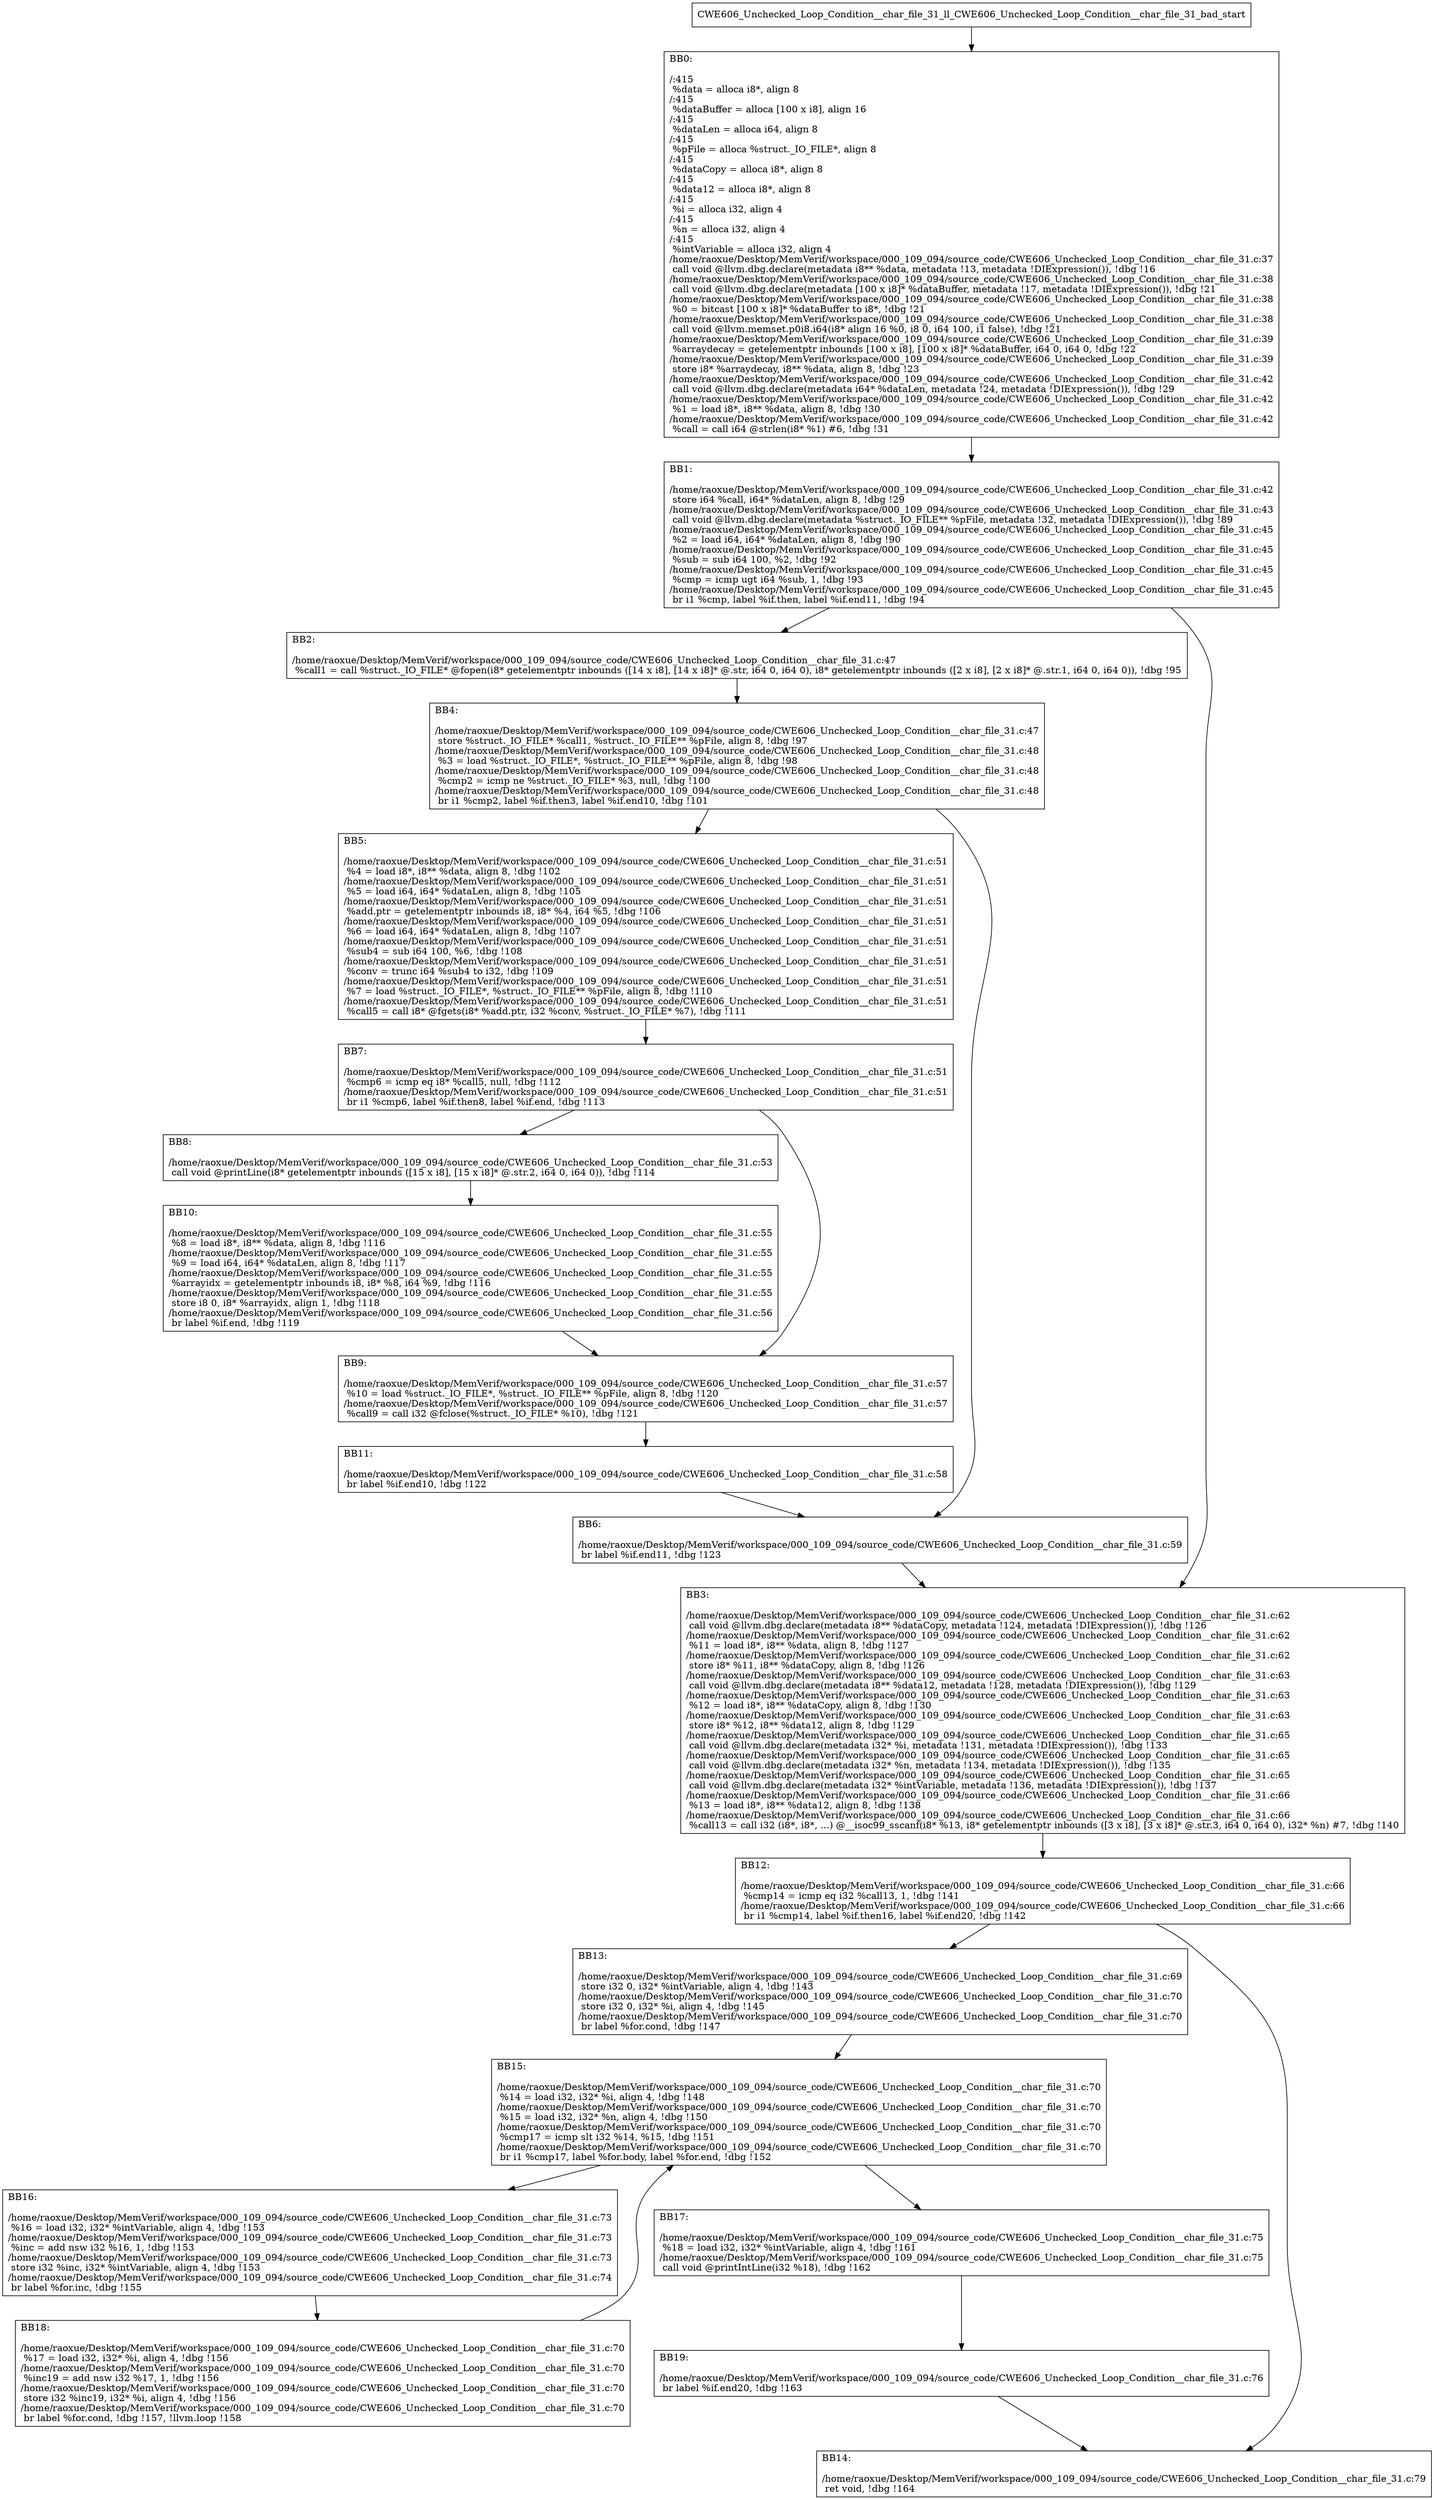 digraph "CFG for'CWE606_Unchecked_Loop_Condition__char_file_31_ll_CWE606_Unchecked_Loop_Condition__char_file_31_bad' function" {
	BBCWE606_Unchecked_Loop_Condition__char_file_31_ll_CWE606_Unchecked_Loop_Condition__char_file_31_bad_start[shape=record,label="{CWE606_Unchecked_Loop_Condition__char_file_31_ll_CWE606_Unchecked_Loop_Condition__char_file_31_bad_start}"];
	BBCWE606_Unchecked_Loop_Condition__char_file_31_ll_CWE606_Unchecked_Loop_Condition__char_file_31_bad_start-> CWE606_Unchecked_Loop_Condition__char_file_31_ll_CWE606_Unchecked_Loop_Condition__char_file_31_badBB0;
	CWE606_Unchecked_Loop_Condition__char_file_31_ll_CWE606_Unchecked_Loop_Condition__char_file_31_badBB0 [shape=record, label="{BB0:\l\l/:415\l
  %data = alloca i8*, align 8\l
/:415\l
  %dataBuffer = alloca [100 x i8], align 16\l
/:415\l
  %dataLen = alloca i64, align 8\l
/:415\l
  %pFile = alloca %struct._IO_FILE*, align 8\l
/:415\l
  %dataCopy = alloca i8*, align 8\l
/:415\l
  %data12 = alloca i8*, align 8\l
/:415\l
  %i = alloca i32, align 4\l
/:415\l
  %n = alloca i32, align 4\l
/:415\l
  %intVariable = alloca i32, align 4\l
/home/raoxue/Desktop/MemVerif/workspace/000_109_094/source_code/CWE606_Unchecked_Loop_Condition__char_file_31.c:37\l
  call void @llvm.dbg.declare(metadata i8** %data, metadata !13, metadata !DIExpression()), !dbg !16\l
/home/raoxue/Desktop/MemVerif/workspace/000_109_094/source_code/CWE606_Unchecked_Loop_Condition__char_file_31.c:38\l
  call void @llvm.dbg.declare(metadata [100 x i8]* %dataBuffer, metadata !17, metadata !DIExpression()), !dbg !21\l
/home/raoxue/Desktop/MemVerif/workspace/000_109_094/source_code/CWE606_Unchecked_Loop_Condition__char_file_31.c:38\l
  %0 = bitcast [100 x i8]* %dataBuffer to i8*, !dbg !21\l
/home/raoxue/Desktop/MemVerif/workspace/000_109_094/source_code/CWE606_Unchecked_Loop_Condition__char_file_31.c:38\l
  call void @llvm.memset.p0i8.i64(i8* align 16 %0, i8 0, i64 100, i1 false), !dbg !21\l
/home/raoxue/Desktop/MemVerif/workspace/000_109_094/source_code/CWE606_Unchecked_Loop_Condition__char_file_31.c:39\l
  %arraydecay = getelementptr inbounds [100 x i8], [100 x i8]* %dataBuffer, i64 0, i64 0, !dbg !22\l
/home/raoxue/Desktop/MemVerif/workspace/000_109_094/source_code/CWE606_Unchecked_Loop_Condition__char_file_31.c:39\l
  store i8* %arraydecay, i8** %data, align 8, !dbg !23\l
/home/raoxue/Desktop/MemVerif/workspace/000_109_094/source_code/CWE606_Unchecked_Loop_Condition__char_file_31.c:42\l
  call void @llvm.dbg.declare(metadata i64* %dataLen, metadata !24, metadata !DIExpression()), !dbg !29\l
/home/raoxue/Desktop/MemVerif/workspace/000_109_094/source_code/CWE606_Unchecked_Loop_Condition__char_file_31.c:42\l
  %1 = load i8*, i8** %data, align 8, !dbg !30\l
/home/raoxue/Desktop/MemVerif/workspace/000_109_094/source_code/CWE606_Unchecked_Loop_Condition__char_file_31.c:42\l
  %call = call i64 @strlen(i8* %1) #6, !dbg !31\l
}"];
	CWE606_Unchecked_Loop_Condition__char_file_31_ll_CWE606_Unchecked_Loop_Condition__char_file_31_badBB0-> CWE606_Unchecked_Loop_Condition__char_file_31_ll_CWE606_Unchecked_Loop_Condition__char_file_31_badBB1;
	CWE606_Unchecked_Loop_Condition__char_file_31_ll_CWE606_Unchecked_Loop_Condition__char_file_31_badBB1 [shape=record, label="{BB1:\l\l/home/raoxue/Desktop/MemVerif/workspace/000_109_094/source_code/CWE606_Unchecked_Loop_Condition__char_file_31.c:42\l
  store i64 %call, i64* %dataLen, align 8, !dbg !29\l
/home/raoxue/Desktop/MemVerif/workspace/000_109_094/source_code/CWE606_Unchecked_Loop_Condition__char_file_31.c:43\l
  call void @llvm.dbg.declare(metadata %struct._IO_FILE** %pFile, metadata !32, metadata !DIExpression()), !dbg !89\l
/home/raoxue/Desktop/MemVerif/workspace/000_109_094/source_code/CWE606_Unchecked_Loop_Condition__char_file_31.c:45\l
  %2 = load i64, i64* %dataLen, align 8, !dbg !90\l
/home/raoxue/Desktop/MemVerif/workspace/000_109_094/source_code/CWE606_Unchecked_Loop_Condition__char_file_31.c:45\l
  %sub = sub i64 100, %2, !dbg !92\l
/home/raoxue/Desktop/MemVerif/workspace/000_109_094/source_code/CWE606_Unchecked_Loop_Condition__char_file_31.c:45\l
  %cmp = icmp ugt i64 %sub, 1, !dbg !93\l
/home/raoxue/Desktop/MemVerif/workspace/000_109_094/source_code/CWE606_Unchecked_Loop_Condition__char_file_31.c:45\l
  br i1 %cmp, label %if.then, label %if.end11, !dbg !94\l
}"];
	CWE606_Unchecked_Loop_Condition__char_file_31_ll_CWE606_Unchecked_Loop_Condition__char_file_31_badBB1-> CWE606_Unchecked_Loop_Condition__char_file_31_ll_CWE606_Unchecked_Loop_Condition__char_file_31_badBB2;
	CWE606_Unchecked_Loop_Condition__char_file_31_ll_CWE606_Unchecked_Loop_Condition__char_file_31_badBB1-> CWE606_Unchecked_Loop_Condition__char_file_31_ll_CWE606_Unchecked_Loop_Condition__char_file_31_badBB3;
	CWE606_Unchecked_Loop_Condition__char_file_31_ll_CWE606_Unchecked_Loop_Condition__char_file_31_badBB2 [shape=record, label="{BB2:\l\l/home/raoxue/Desktop/MemVerif/workspace/000_109_094/source_code/CWE606_Unchecked_Loop_Condition__char_file_31.c:47\l
  %call1 = call %struct._IO_FILE* @fopen(i8* getelementptr inbounds ([14 x i8], [14 x i8]* @.str, i64 0, i64 0), i8* getelementptr inbounds ([2 x i8], [2 x i8]* @.str.1, i64 0, i64 0)), !dbg !95\l
}"];
	CWE606_Unchecked_Loop_Condition__char_file_31_ll_CWE606_Unchecked_Loop_Condition__char_file_31_badBB2-> CWE606_Unchecked_Loop_Condition__char_file_31_ll_CWE606_Unchecked_Loop_Condition__char_file_31_badBB4;
	CWE606_Unchecked_Loop_Condition__char_file_31_ll_CWE606_Unchecked_Loop_Condition__char_file_31_badBB4 [shape=record, label="{BB4:\l\l/home/raoxue/Desktop/MemVerif/workspace/000_109_094/source_code/CWE606_Unchecked_Loop_Condition__char_file_31.c:47\l
  store %struct._IO_FILE* %call1, %struct._IO_FILE** %pFile, align 8, !dbg !97\l
/home/raoxue/Desktop/MemVerif/workspace/000_109_094/source_code/CWE606_Unchecked_Loop_Condition__char_file_31.c:48\l
  %3 = load %struct._IO_FILE*, %struct._IO_FILE** %pFile, align 8, !dbg !98\l
/home/raoxue/Desktop/MemVerif/workspace/000_109_094/source_code/CWE606_Unchecked_Loop_Condition__char_file_31.c:48\l
  %cmp2 = icmp ne %struct._IO_FILE* %3, null, !dbg !100\l
/home/raoxue/Desktop/MemVerif/workspace/000_109_094/source_code/CWE606_Unchecked_Loop_Condition__char_file_31.c:48\l
  br i1 %cmp2, label %if.then3, label %if.end10, !dbg !101\l
}"];
	CWE606_Unchecked_Loop_Condition__char_file_31_ll_CWE606_Unchecked_Loop_Condition__char_file_31_badBB4-> CWE606_Unchecked_Loop_Condition__char_file_31_ll_CWE606_Unchecked_Loop_Condition__char_file_31_badBB5;
	CWE606_Unchecked_Loop_Condition__char_file_31_ll_CWE606_Unchecked_Loop_Condition__char_file_31_badBB4-> CWE606_Unchecked_Loop_Condition__char_file_31_ll_CWE606_Unchecked_Loop_Condition__char_file_31_badBB6;
	CWE606_Unchecked_Loop_Condition__char_file_31_ll_CWE606_Unchecked_Loop_Condition__char_file_31_badBB5 [shape=record, label="{BB5:\l\l/home/raoxue/Desktop/MemVerif/workspace/000_109_094/source_code/CWE606_Unchecked_Loop_Condition__char_file_31.c:51\l
  %4 = load i8*, i8** %data, align 8, !dbg !102\l
/home/raoxue/Desktop/MemVerif/workspace/000_109_094/source_code/CWE606_Unchecked_Loop_Condition__char_file_31.c:51\l
  %5 = load i64, i64* %dataLen, align 8, !dbg !105\l
/home/raoxue/Desktop/MemVerif/workspace/000_109_094/source_code/CWE606_Unchecked_Loop_Condition__char_file_31.c:51\l
  %add.ptr = getelementptr inbounds i8, i8* %4, i64 %5, !dbg !106\l
/home/raoxue/Desktop/MemVerif/workspace/000_109_094/source_code/CWE606_Unchecked_Loop_Condition__char_file_31.c:51\l
  %6 = load i64, i64* %dataLen, align 8, !dbg !107\l
/home/raoxue/Desktop/MemVerif/workspace/000_109_094/source_code/CWE606_Unchecked_Loop_Condition__char_file_31.c:51\l
  %sub4 = sub i64 100, %6, !dbg !108\l
/home/raoxue/Desktop/MemVerif/workspace/000_109_094/source_code/CWE606_Unchecked_Loop_Condition__char_file_31.c:51\l
  %conv = trunc i64 %sub4 to i32, !dbg !109\l
/home/raoxue/Desktop/MemVerif/workspace/000_109_094/source_code/CWE606_Unchecked_Loop_Condition__char_file_31.c:51\l
  %7 = load %struct._IO_FILE*, %struct._IO_FILE** %pFile, align 8, !dbg !110\l
/home/raoxue/Desktop/MemVerif/workspace/000_109_094/source_code/CWE606_Unchecked_Loop_Condition__char_file_31.c:51\l
  %call5 = call i8* @fgets(i8* %add.ptr, i32 %conv, %struct._IO_FILE* %7), !dbg !111\l
}"];
	CWE606_Unchecked_Loop_Condition__char_file_31_ll_CWE606_Unchecked_Loop_Condition__char_file_31_badBB5-> CWE606_Unchecked_Loop_Condition__char_file_31_ll_CWE606_Unchecked_Loop_Condition__char_file_31_badBB7;
	CWE606_Unchecked_Loop_Condition__char_file_31_ll_CWE606_Unchecked_Loop_Condition__char_file_31_badBB7 [shape=record, label="{BB7:\l\l/home/raoxue/Desktop/MemVerif/workspace/000_109_094/source_code/CWE606_Unchecked_Loop_Condition__char_file_31.c:51\l
  %cmp6 = icmp eq i8* %call5, null, !dbg !112\l
/home/raoxue/Desktop/MemVerif/workspace/000_109_094/source_code/CWE606_Unchecked_Loop_Condition__char_file_31.c:51\l
  br i1 %cmp6, label %if.then8, label %if.end, !dbg !113\l
}"];
	CWE606_Unchecked_Loop_Condition__char_file_31_ll_CWE606_Unchecked_Loop_Condition__char_file_31_badBB7-> CWE606_Unchecked_Loop_Condition__char_file_31_ll_CWE606_Unchecked_Loop_Condition__char_file_31_badBB8;
	CWE606_Unchecked_Loop_Condition__char_file_31_ll_CWE606_Unchecked_Loop_Condition__char_file_31_badBB7-> CWE606_Unchecked_Loop_Condition__char_file_31_ll_CWE606_Unchecked_Loop_Condition__char_file_31_badBB9;
	CWE606_Unchecked_Loop_Condition__char_file_31_ll_CWE606_Unchecked_Loop_Condition__char_file_31_badBB8 [shape=record, label="{BB8:\l\l/home/raoxue/Desktop/MemVerif/workspace/000_109_094/source_code/CWE606_Unchecked_Loop_Condition__char_file_31.c:53\l
  call void @printLine(i8* getelementptr inbounds ([15 x i8], [15 x i8]* @.str.2, i64 0, i64 0)), !dbg !114\l
}"];
	CWE606_Unchecked_Loop_Condition__char_file_31_ll_CWE606_Unchecked_Loop_Condition__char_file_31_badBB8-> CWE606_Unchecked_Loop_Condition__char_file_31_ll_CWE606_Unchecked_Loop_Condition__char_file_31_badBB10;
	CWE606_Unchecked_Loop_Condition__char_file_31_ll_CWE606_Unchecked_Loop_Condition__char_file_31_badBB10 [shape=record, label="{BB10:\l\l/home/raoxue/Desktop/MemVerif/workspace/000_109_094/source_code/CWE606_Unchecked_Loop_Condition__char_file_31.c:55\l
  %8 = load i8*, i8** %data, align 8, !dbg !116\l
/home/raoxue/Desktop/MemVerif/workspace/000_109_094/source_code/CWE606_Unchecked_Loop_Condition__char_file_31.c:55\l
  %9 = load i64, i64* %dataLen, align 8, !dbg !117\l
/home/raoxue/Desktop/MemVerif/workspace/000_109_094/source_code/CWE606_Unchecked_Loop_Condition__char_file_31.c:55\l
  %arrayidx = getelementptr inbounds i8, i8* %8, i64 %9, !dbg !116\l
/home/raoxue/Desktop/MemVerif/workspace/000_109_094/source_code/CWE606_Unchecked_Loop_Condition__char_file_31.c:55\l
  store i8 0, i8* %arrayidx, align 1, !dbg !118\l
/home/raoxue/Desktop/MemVerif/workspace/000_109_094/source_code/CWE606_Unchecked_Loop_Condition__char_file_31.c:56\l
  br label %if.end, !dbg !119\l
}"];
	CWE606_Unchecked_Loop_Condition__char_file_31_ll_CWE606_Unchecked_Loop_Condition__char_file_31_badBB10-> CWE606_Unchecked_Loop_Condition__char_file_31_ll_CWE606_Unchecked_Loop_Condition__char_file_31_badBB9;
	CWE606_Unchecked_Loop_Condition__char_file_31_ll_CWE606_Unchecked_Loop_Condition__char_file_31_badBB9 [shape=record, label="{BB9:\l\l/home/raoxue/Desktop/MemVerif/workspace/000_109_094/source_code/CWE606_Unchecked_Loop_Condition__char_file_31.c:57\l
  %10 = load %struct._IO_FILE*, %struct._IO_FILE** %pFile, align 8, !dbg !120\l
/home/raoxue/Desktop/MemVerif/workspace/000_109_094/source_code/CWE606_Unchecked_Loop_Condition__char_file_31.c:57\l
  %call9 = call i32 @fclose(%struct._IO_FILE* %10), !dbg !121\l
}"];
	CWE606_Unchecked_Loop_Condition__char_file_31_ll_CWE606_Unchecked_Loop_Condition__char_file_31_badBB9-> CWE606_Unchecked_Loop_Condition__char_file_31_ll_CWE606_Unchecked_Loop_Condition__char_file_31_badBB11;
	CWE606_Unchecked_Loop_Condition__char_file_31_ll_CWE606_Unchecked_Loop_Condition__char_file_31_badBB11 [shape=record, label="{BB11:\l\l/home/raoxue/Desktop/MemVerif/workspace/000_109_094/source_code/CWE606_Unchecked_Loop_Condition__char_file_31.c:58\l
  br label %if.end10, !dbg !122\l
}"];
	CWE606_Unchecked_Loop_Condition__char_file_31_ll_CWE606_Unchecked_Loop_Condition__char_file_31_badBB11-> CWE606_Unchecked_Loop_Condition__char_file_31_ll_CWE606_Unchecked_Loop_Condition__char_file_31_badBB6;
	CWE606_Unchecked_Loop_Condition__char_file_31_ll_CWE606_Unchecked_Loop_Condition__char_file_31_badBB6 [shape=record, label="{BB6:\l\l/home/raoxue/Desktop/MemVerif/workspace/000_109_094/source_code/CWE606_Unchecked_Loop_Condition__char_file_31.c:59\l
  br label %if.end11, !dbg !123\l
}"];
	CWE606_Unchecked_Loop_Condition__char_file_31_ll_CWE606_Unchecked_Loop_Condition__char_file_31_badBB6-> CWE606_Unchecked_Loop_Condition__char_file_31_ll_CWE606_Unchecked_Loop_Condition__char_file_31_badBB3;
	CWE606_Unchecked_Loop_Condition__char_file_31_ll_CWE606_Unchecked_Loop_Condition__char_file_31_badBB3 [shape=record, label="{BB3:\l\l/home/raoxue/Desktop/MemVerif/workspace/000_109_094/source_code/CWE606_Unchecked_Loop_Condition__char_file_31.c:62\l
  call void @llvm.dbg.declare(metadata i8** %dataCopy, metadata !124, metadata !DIExpression()), !dbg !126\l
/home/raoxue/Desktop/MemVerif/workspace/000_109_094/source_code/CWE606_Unchecked_Loop_Condition__char_file_31.c:62\l
  %11 = load i8*, i8** %data, align 8, !dbg !127\l
/home/raoxue/Desktop/MemVerif/workspace/000_109_094/source_code/CWE606_Unchecked_Loop_Condition__char_file_31.c:62\l
  store i8* %11, i8** %dataCopy, align 8, !dbg !126\l
/home/raoxue/Desktop/MemVerif/workspace/000_109_094/source_code/CWE606_Unchecked_Loop_Condition__char_file_31.c:63\l
  call void @llvm.dbg.declare(metadata i8** %data12, metadata !128, metadata !DIExpression()), !dbg !129\l
/home/raoxue/Desktop/MemVerif/workspace/000_109_094/source_code/CWE606_Unchecked_Loop_Condition__char_file_31.c:63\l
  %12 = load i8*, i8** %dataCopy, align 8, !dbg !130\l
/home/raoxue/Desktop/MemVerif/workspace/000_109_094/source_code/CWE606_Unchecked_Loop_Condition__char_file_31.c:63\l
  store i8* %12, i8** %data12, align 8, !dbg !129\l
/home/raoxue/Desktop/MemVerif/workspace/000_109_094/source_code/CWE606_Unchecked_Loop_Condition__char_file_31.c:65\l
  call void @llvm.dbg.declare(metadata i32* %i, metadata !131, metadata !DIExpression()), !dbg !133\l
/home/raoxue/Desktop/MemVerif/workspace/000_109_094/source_code/CWE606_Unchecked_Loop_Condition__char_file_31.c:65\l
  call void @llvm.dbg.declare(metadata i32* %n, metadata !134, metadata !DIExpression()), !dbg !135\l
/home/raoxue/Desktop/MemVerif/workspace/000_109_094/source_code/CWE606_Unchecked_Loop_Condition__char_file_31.c:65\l
  call void @llvm.dbg.declare(metadata i32* %intVariable, metadata !136, metadata !DIExpression()), !dbg !137\l
/home/raoxue/Desktop/MemVerif/workspace/000_109_094/source_code/CWE606_Unchecked_Loop_Condition__char_file_31.c:66\l
  %13 = load i8*, i8** %data12, align 8, !dbg !138\l
/home/raoxue/Desktop/MemVerif/workspace/000_109_094/source_code/CWE606_Unchecked_Loop_Condition__char_file_31.c:66\l
  %call13 = call i32 (i8*, i8*, ...) @__isoc99_sscanf(i8* %13, i8* getelementptr inbounds ([3 x i8], [3 x i8]* @.str.3, i64 0, i64 0), i32* %n) #7, !dbg !140\l
}"];
	CWE606_Unchecked_Loop_Condition__char_file_31_ll_CWE606_Unchecked_Loop_Condition__char_file_31_badBB3-> CWE606_Unchecked_Loop_Condition__char_file_31_ll_CWE606_Unchecked_Loop_Condition__char_file_31_badBB12;
	CWE606_Unchecked_Loop_Condition__char_file_31_ll_CWE606_Unchecked_Loop_Condition__char_file_31_badBB12 [shape=record, label="{BB12:\l\l/home/raoxue/Desktop/MemVerif/workspace/000_109_094/source_code/CWE606_Unchecked_Loop_Condition__char_file_31.c:66\l
  %cmp14 = icmp eq i32 %call13, 1, !dbg !141\l
/home/raoxue/Desktop/MemVerif/workspace/000_109_094/source_code/CWE606_Unchecked_Loop_Condition__char_file_31.c:66\l
  br i1 %cmp14, label %if.then16, label %if.end20, !dbg !142\l
}"];
	CWE606_Unchecked_Loop_Condition__char_file_31_ll_CWE606_Unchecked_Loop_Condition__char_file_31_badBB12-> CWE606_Unchecked_Loop_Condition__char_file_31_ll_CWE606_Unchecked_Loop_Condition__char_file_31_badBB13;
	CWE606_Unchecked_Loop_Condition__char_file_31_ll_CWE606_Unchecked_Loop_Condition__char_file_31_badBB12-> CWE606_Unchecked_Loop_Condition__char_file_31_ll_CWE606_Unchecked_Loop_Condition__char_file_31_badBB14;
	CWE606_Unchecked_Loop_Condition__char_file_31_ll_CWE606_Unchecked_Loop_Condition__char_file_31_badBB13 [shape=record, label="{BB13:\l\l/home/raoxue/Desktop/MemVerif/workspace/000_109_094/source_code/CWE606_Unchecked_Loop_Condition__char_file_31.c:69\l
  store i32 0, i32* %intVariable, align 4, !dbg !143\l
/home/raoxue/Desktop/MemVerif/workspace/000_109_094/source_code/CWE606_Unchecked_Loop_Condition__char_file_31.c:70\l
  store i32 0, i32* %i, align 4, !dbg !145\l
/home/raoxue/Desktop/MemVerif/workspace/000_109_094/source_code/CWE606_Unchecked_Loop_Condition__char_file_31.c:70\l
  br label %for.cond, !dbg !147\l
}"];
	CWE606_Unchecked_Loop_Condition__char_file_31_ll_CWE606_Unchecked_Loop_Condition__char_file_31_badBB13-> CWE606_Unchecked_Loop_Condition__char_file_31_ll_CWE606_Unchecked_Loop_Condition__char_file_31_badBB15;
	CWE606_Unchecked_Loop_Condition__char_file_31_ll_CWE606_Unchecked_Loop_Condition__char_file_31_badBB15 [shape=record, label="{BB15:\l\l/home/raoxue/Desktop/MemVerif/workspace/000_109_094/source_code/CWE606_Unchecked_Loop_Condition__char_file_31.c:70\l
  %14 = load i32, i32* %i, align 4, !dbg !148\l
/home/raoxue/Desktop/MemVerif/workspace/000_109_094/source_code/CWE606_Unchecked_Loop_Condition__char_file_31.c:70\l
  %15 = load i32, i32* %n, align 4, !dbg !150\l
/home/raoxue/Desktop/MemVerif/workspace/000_109_094/source_code/CWE606_Unchecked_Loop_Condition__char_file_31.c:70\l
  %cmp17 = icmp slt i32 %14, %15, !dbg !151\l
/home/raoxue/Desktop/MemVerif/workspace/000_109_094/source_code/CWE606_Unchecked_Loop_Condition__char_file_31.c:70\l
  br i1 %cmp17, label %for.body, label %for.end, !dbg !152\l
}"];
	CWE606_Unchecked_Loop_Condition__char_file_31_ll_CWE606_Unchecked_Loop_Condition__char_file_31_badBB15-> CWE606_Unchecked_Loop_Condition__char_file_31_ll_CWE606_Unchecked_Loop_Condition__char_file_31_badBB16;
	CWE606_Unchecked_Loop_Condition__char_file_31_ll_CWE606_Unchecked_Loop_Condition__char_file_31_badBB15-> CWE606_Unchecked_Loop_Condition__char_file_31_ll_CWE606_Unchecked_Loop_Condition__char_file_31_badBB17;
	CWE606_Unchecked_Loop_Condition__char_file_31_ll_CWE606_Unchecked_Loop_Condition__char_file_31_badBB16 [shape=record, label="{BB16:\l\l/home/raoxue/Desktop/MemVerif/workspace/000_109_094/source_code/CWE606_Unchecked_Loop_Condition__char_file_31.c:73\l
  %16 = load i32, i32* %intVariable, align 4, !dbg !153\l
/home/raoxue/Desktop/MemVerif/workspace/000_109_094/source_code/CWE606_Unchecked_Loop_Condition__char_file_31.c:73\l
  %inc = add nsw i32 %16, 1, !dbg !153\l
/home/raoxue/Desktop/MemVerif/workspace/000_109_094/source_code/CWE606_Unchecked_Loop_Condition__char_file_31.c:73\l
  store i32 %inc, i32* %intVariable, align 4, !dbg !153\l
/home/raoxue/Desktop/MemVerif/workspace/000_109_094/source_code/CWE606_Unchecked_Loop_Condition__char_file_31.c:74\l
  br label %for.inc, !dbg !155\l
}"];
	CWE606_Unchecked_Loop_Condition__char_file_31_ll_CWE606_Unchecked_Loop_Condition__char_file_31_badBB16-> CWE606_Unchecked_Loop_Condition__char_file_31_ll_CWE606_Unchecked_Loop_Condition__char_file_31_badBB18;
	CWE606_Unchecked_Loop_Condition__char_file_31_ll_CWE606_Unchecked_Loop_Condition__char_file_31_badBB18 [shape=record, label="{BB18:\l\l/home/raoxue/Desktop/MemVerif/workspace/000_109_094/source_code/CWE606_Unchecked_Loop_Condition__char_file_31.c:70\l
  %17 = load i32, i32* %i, align 4, !dbg !156\l
/home/raoxue/Desktop/MemVerif/workspace/000_109_094/source_code/CWE606_Unchecked_Loop_Condition__char_file_31.c:70\l
  %inc19 = add nsw i32 %17, 1, !dbg !156\l
/home/raoxue/Desktop/MemVerif/workspace/000_109_094/source_code/CWE606_Unchecked_Loop_Condition__char_file_31.c:70\l
  store i32 %inc19, i32* %i, align 4, !dbg !156\l
/home/raoxue/Desktop/MemVerif/workspace/000_109_094/source_code/CWE606_Unchecked_Loop_Condition__char_file_31.c:70\l
  br label %for.cond, !dbg !157, !llvm.loop !158\l
}"];
	CWE606_Unchecked_Loop_Condition__char_file_31_ll_CWE606_Unchecked_Loop_Condition__char_file_31_badBB18-> CWE606_Unchecked_Loop_Condition__char_file_31_ll_CWE606_Unchecked_Loop_Condition__char_file_31_badBB15;
	CWE606_Unchecked_Loop_Condition__char_file_31_ll_CWE606_Unchecked_Loop_Condition__char_file_31_badBB17 [shape=record, label="{BB17:\l\l/home/raoxue/Desktop/MemVerif/workspace/000_109_094/source_code/CWE606_Unchecked_Loop_Condition__char_file_31.c:75\l
  %18 = load i32, i32* %intVariable, align 4, !dbg !161\l
/home/raoxue/Desktop/MemVerif/workspace/000_109_094/source_code/CWE606_Unchecked_Loop_Condition__char_file_31.c:75\l
  call void @printIntLine(i32 %18), !dbg !162\l
}"];
	CWE606_Unchecked_Loop_Condition__char_file_31_ll_CWE606_Unchecked_Loop_Condition__char_file_31_badBB17-> CWE606_Unchecked_Loop_Condition__char_file_31_ll_CWE606_Unchecked_Loop_Condition__char_file_31_badBB19;
	CWE606_Unchecked_Loop_Condition__char_file_31_ll_CWE606_Unchecked_Loop_Condition__char_file_31_badBB19 [shape=record, label="{BB19:\l\l/home/raoxue/Desktop/MemVerif/workspace/000_109_094/source_code/CWE606_Unchecked_Loop_Condition__char_file_31.c:76\l
  br label %if.end20, !dbg !163\l
}"];
	CWE606_Unchecked_Loop_Condition__char_file_31_ll_CWE606_Unchecked_Loop_Condition__char_file_31_badBB19-> CWE606_Unchecked_Loop_Condition__char_file_31_ll_CWE606_Unchecked_Loop_Condition__char_file_31_badBB14;
	CWE606_Unchecked_Loop_Condition__char_file_31_ll_CWE606_Unchecked_Loop_Condition__char_file_31_badBB14 [shape=record, label="{BB14:\l\l/home/raoxue/Desktop/MemVerif/workspace/000_109_094/source_code/CWE606_Unchecked_Loop_Condition__char_file_31.c:79\l
  ret void, !dbg !164\l
}"];
}

